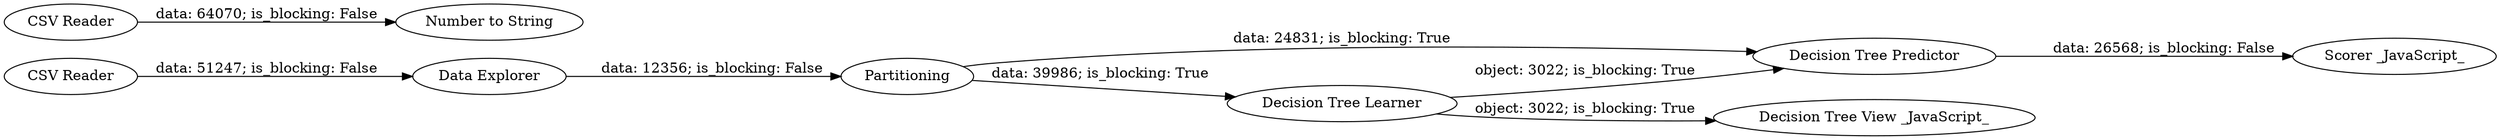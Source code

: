digraph {
	"-2232748750100237494_4" [label="Decision Tree Predictor"]
	"-2232748750100237494_5" [label="Scorer _JavaScript_"]
	"-2232748750100237494_8" [label="CSV Reader"]
	"-2232748750100237494_7" [label="Decision Tree View _JavaScript_"]
	"-2232748750100237494_1" [label="CSV Reader"]
	"-2232748750100237494_9" [label="Number to String"]
	"-2232748750100237494_6" [label=Partitioning]
	"-2232748750100237494_2" [label="Data Explorer"]
	"-2232748750100237494_3" [label="Decision Tree Learner"]
	"-2232748750100237494_6" -> "-2232748750100237494_4" [label="data: 24831; is_blocking: True"]
	"-2232748750100237494_6" -> "-2232748750100237494_3" [label="data: 39986; is_blocking: True"]
	"-2232748750100237494_4" -> "-2232748750100237494_5" [label="data: 26568; is_blocking: False"]
	"-2232748750100237494_1" -> "-2232748750100237494_2" [label="data: 51247; is_blocking: False"]
	"-2232748750100237494_3" -> "-2232748750100237494_7" [label="object: 3022; is_blocking: True"]
	"-2232748750100237494_3" -> "-2232748750100237494_4" [label="object: 3022; is_blocking: True"]
	"-2232748750100237494_2" -> "-2232748750100237494_6" [label="data: 12356; is_blocking: False"]
	"-2232748750100237494_8" -> "-2232748750100237494_9" [label="data: 64070; is_blocking: False"]
	rankdir=LR
}
